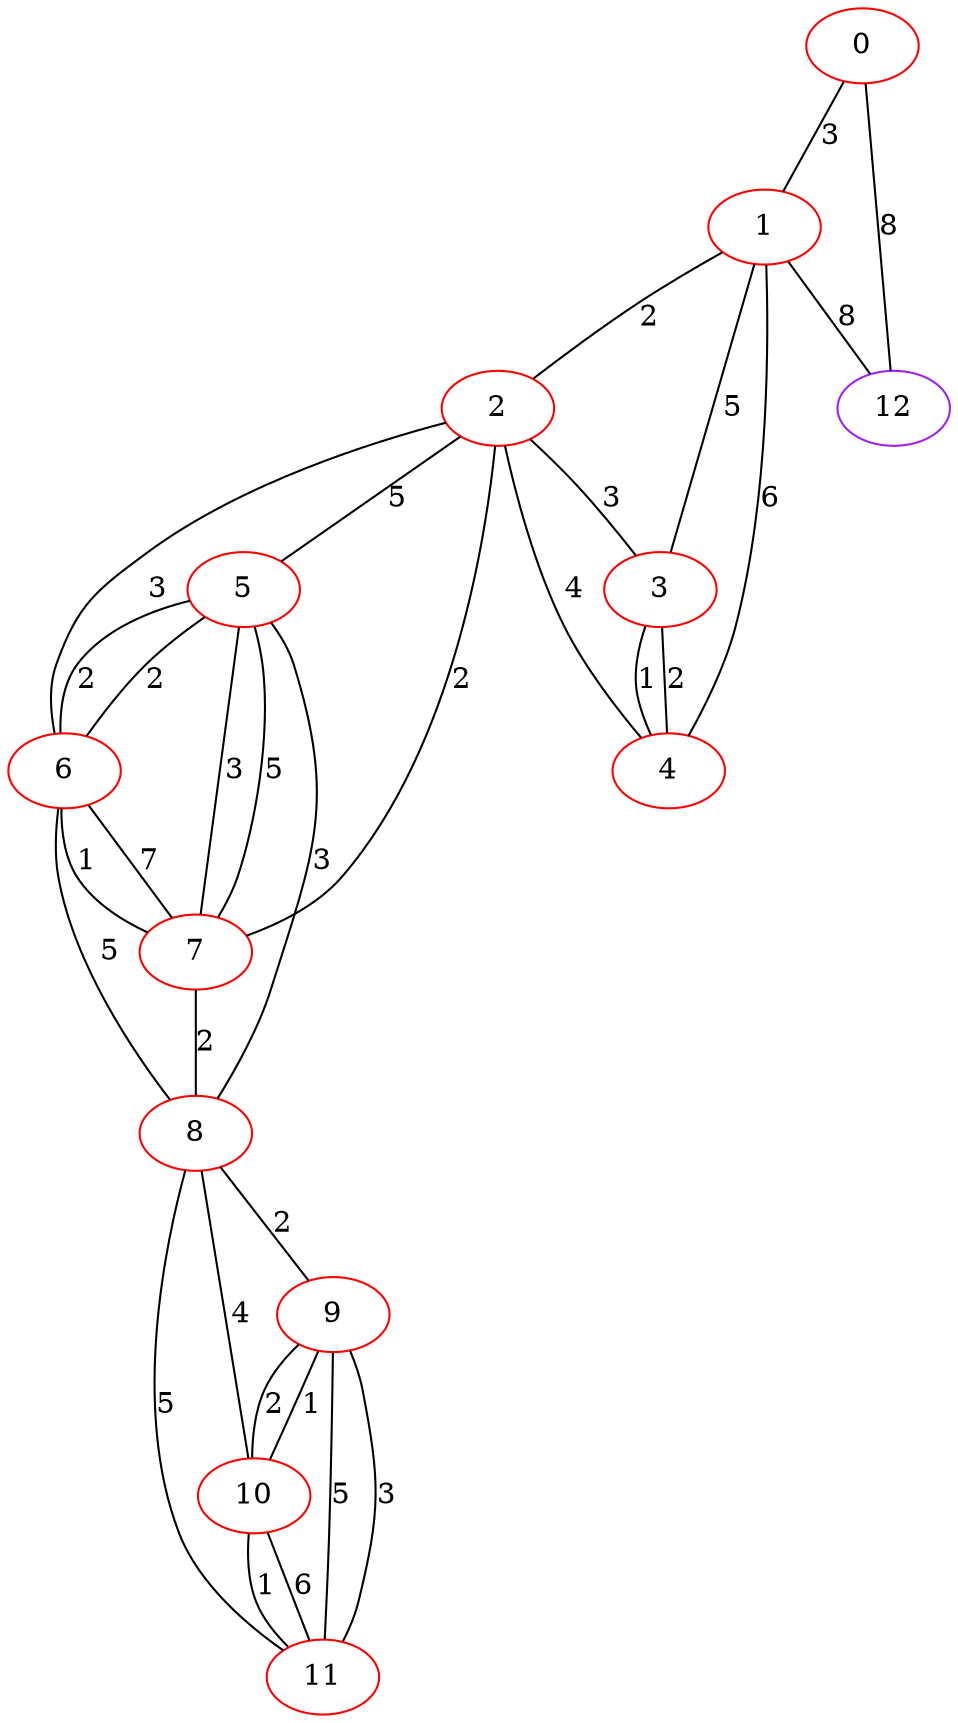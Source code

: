 graph "" {
0 [color=red, weight=1];
1 [color=red, weight=1];
2 [color=red, weight=1];
3 [color=red, weight=1];
4 [color=red, weight=1];
5 [color=red, weight=1];
6 [color=red, weight=1];
7 [color=red, weight=1];
8 [color=red, weight=1];
9 [color=red, weight=1];
10 [color=red, weight=1];
11 [color=red, weight=1];
12 [color=purple, weight=4];
0 -- 1  [key=0, label=3];
0 -- 12  [key=0, label=8];
1 -- 12  [key=0, label=8];
1 -- 2  [key=0, label=2];
1 -- 3  [key=0, label=5];
1 -- 4  [key=0, label=6];
2 -- 3  [key=0, label=3];
2 -- 4  [key=0, label=4];
2 -- 5  [key=0, label=5];
2 -- 6  [key=0, label=3];
2 -- 7  [key=0, label=2];
3 -- 4  [key=0, label=1];
3 -- 4  [key=1, label=2];
5 -- 8  [key=0, label=3];
5 -- 6  [key=0, label=2];
5 -- 6  [key=1, label=2];
5 -- 7  [key=0, label=3];
5 -- 7  [key=1, label=5];
6 -- 8  [key=0, label=5];
6 -- 7  [key=0, label=1];
6 -- 7  [key=1, label=7];
7 -- 8  [key=0, label=2];
8 -- 9  [key=0, label=2];
8 -- 10  [key=0, label=4];
8 -- 11  [key=0, label=5];
9 -- 10  [key=0, label=1];
9 -- 10  [key=1, label=2];
9 -- 11  [key=0, label=5];
9 -- 11  [key=1, label=3];
10 -- 11  [key=0, label=6];
10 -- 11  [key=1, label=1];
}
